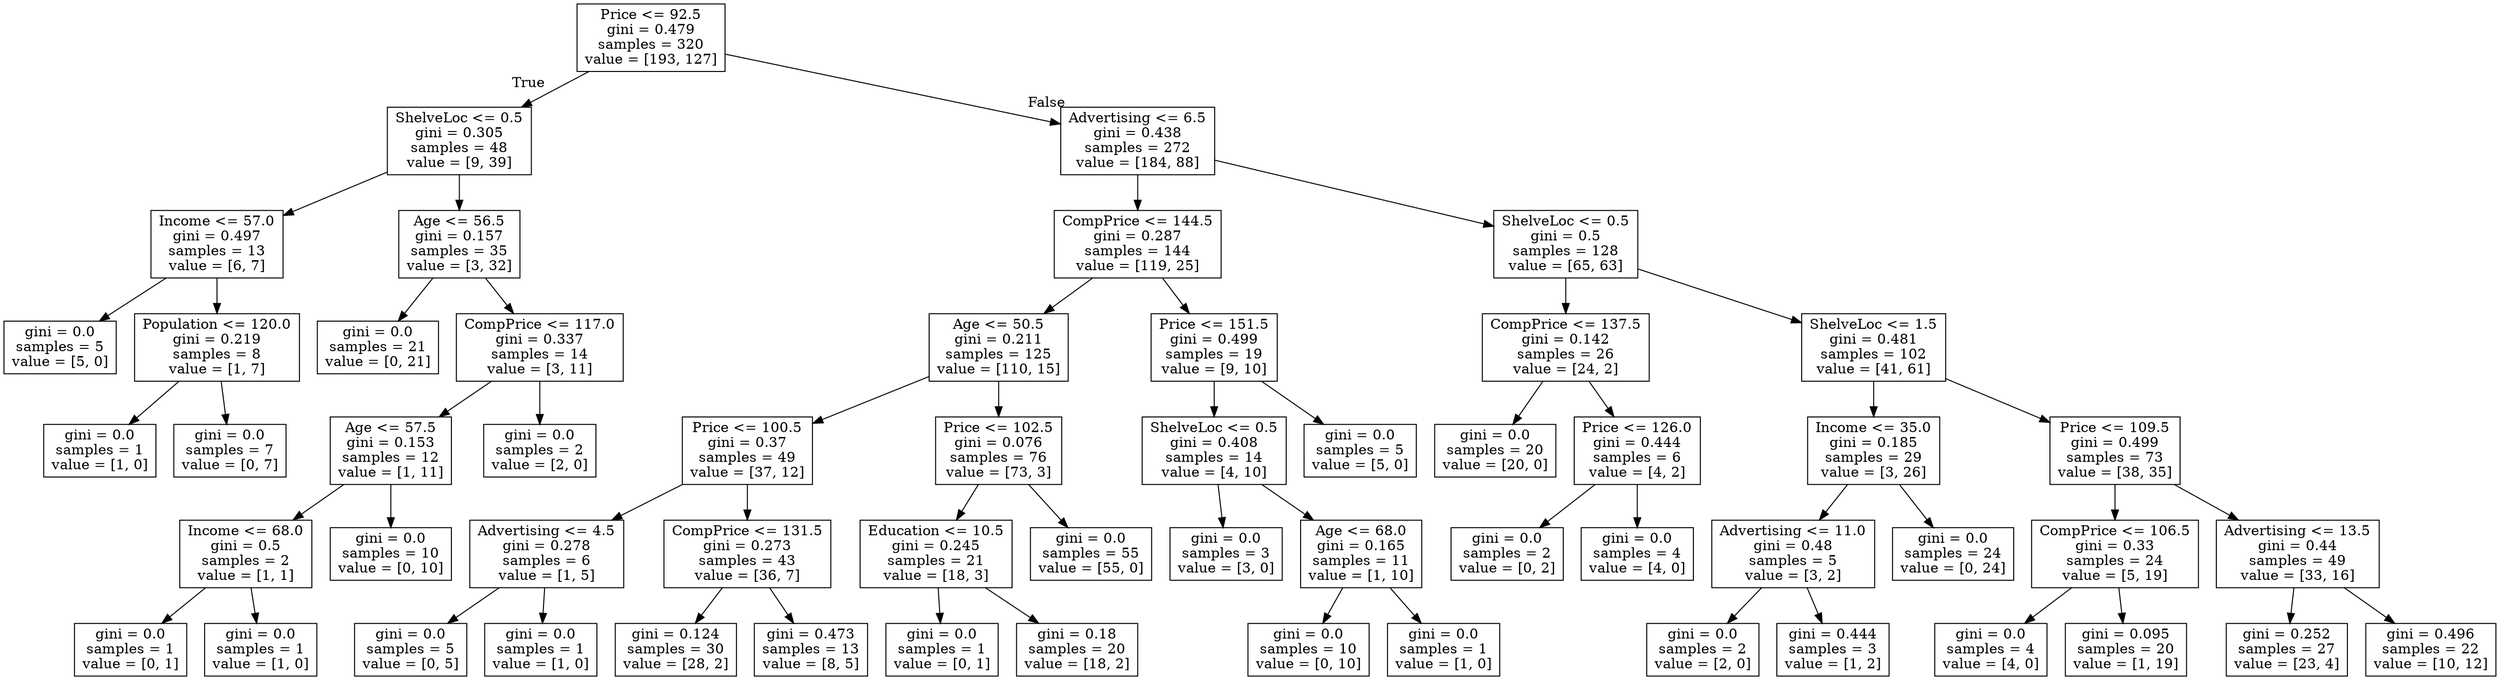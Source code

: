 digraph Tree {
node [shape=box] ;
0 [label="Price <= 92.5\ngini = 0.479\nsamples = 320\nvalue = [193, 127]"] ;
1 [label="ShelveLoc <= 0.5\ngini = 0.305\nsamples = 48\nvalue = [9, 39]"] ;
0 -> 1 [labeldistance=2.5, labelangle=45, headlabel="True"] ;
2 [label="Income <= 57.0\ngini = 0.497\nsamples = 13\nvalue = [6, 7]"] ;
1 -> 2 ;
3 [label="gini = 0.0\nsamples = 5\nvalue = [5, 0]"] ;
2 -> 3 ;
4 [label="Population <= 120.0\ngini = 0.219\nsamples = 8\nvalue = [1, 7]"] ;
2 -> 4 ;
5 [label="gini = 0.0\nsamples = 1\nvalue = [1, 0]"] ;
4 -> 5 ;
6 [label="gini = 0.0\nsamples = 7\nvalue = [0, 7]"] ;
4 -> 6 ;
7 [label="Age <= 56.5\ngini = 0.157\nsamples = 35\nvalue = [3, 32]"] ;
1 -> 7 ;
8 [label="gini = 0.0\nsamples = 21\nvalue = [0, 21]"] ;
7 -> 8 ;
9 [label="CompPrice <= 117.0\ngini = 0.337\nsamples = 14\nvalue = [3, 11]"] ;
7 -> 9 ;
10 [label="Age <= 57.5\ngini = 0.153\nsamples = 12\nvalue = [1, 11]"] ;
9 -> 10 ;
11 [label="Income <= 68.0\ngini = 0.5\nsamples = 2\nvalue = [1, 1]"] ;
10 -> 11 ;
12 [label="gini = 0.0\nsamples = 1\nvalue = [0, 1]"] ;
11 -> 12 ;
13 [label="gini = 0.0\nsamples = 1\nvalue = [1, 0]"] ;
11 -> 13 ;
14 [label="gini = 0.0\nsamples = 10\nvalue = [0, 10]"] ;
10 -> 14 ;
15 [label="gini = 0.0\nsamples = 2\nvalue = [2, 0]"] ;
9 -> 15 ;
16 [label="Advertising <= 6.5\ngini = 0.438\nsamples = 272\nvalue = [184, 88]"] ;
0 -> 16 [labeldistance=2.5, labelangle=-45, headlabel="False"] ;
17 [label="CompPrice <= 144.5\ngini = 0.287\nsamples = 144\nvalue = [119, 25]"] ;
16 -> 17 ;
18 [label="Age <= 50.5\ngini = 0.211\nsamples = 125\nvalue = [110, 15]"] ;
17 -> 18 ;
19 [label="Price <= 100.5\ngini = 0.37\nsamples = 49\nvalue = [37, 12]"] ;
18 -> 19 ;
20 [label="Advertising <= 4.5\ngini = 0.278\nsamples = 6\nvalue = [1, 5]"] ;
19 -> 20 ;
21 [label="gini = 0.0\nsamples = 5\nvalue = [0, 5]"] ;
20 -> 21 ;
22 [label="gini = 0.0\nsamples = 1\nvalue = [1, 0]"] ;
20 -> 22 ;
23 [label="CompPrice <= 131.5\ngini = 0.273\nsamples = 43\nvalue = [36, 7]"] ;
19 -> 23 ;
24 [label="gini = 0.124\nsamples = 30\nvalue = [28, 2]"] ;
23 -> 24 ;
25 [label="gini = 0.473\nsamples = 13\nvalue = [8, 5]"] ;
23 -> 25 ;
26 [label="Price <= 102.5\ngini = 0.076\nsamples = 76\nvalue = [73, 3]"] ;
18 -> 26 ;
27 [label="Education <= 10.5\ngini = 0.245\nsamples = 21\nvalue = [18, 3]"] ;
26 -> 27 ;
28 [label="gini = 0.0\nsamples = 1\nvalue = [0, 1]"] ;
27 -> 28 ;
29 [label="gini = 0.18\nsamples = 20\nvalue = [18, 2]"] ;
27 -> 29 ;
30 [label="gini = 0.0\nsamples = 55\nvalue = [55, 0]"] ;
26 -> 30 ;
31 [label="Price <= 151.5\ngini = 0.499\nsamples = 19\nvalue = [9, 10]"] ;
17 -> 31 ;
32 [label="ShelveLoc <= 0.5\ngini = 0.408\nsamples = 14\nvalue = [4, 10]"] ;
31 -> 32 ;
33 [label="gini = 0.0\nsamples = 3\nvalue = [3, 0]"] ;
32 -> 33 ;
34 [label="Age <= 68.0\ngini = 0.165\nsamples = 11\nvalue = [1, 10]"] ;
32 -> 34 ;
35 [label="gini = 0.0\nsamples = 10\nvalue = [0, 10]"] ;
34 -> 35 ;
36 [label="gini = 0.0\nsamples = 1\nvalue = [1, 0]"] ;
34 -> 36 ;
37 [label="gini = 0.0\nsamples = 5\nvalue = [5, 0]"] ;
31 -> 37 ;
38 [label="ShelveLoc <= 0.5\ngini = 0.5\nsamples = 128\nvalue = [65, 63]"] ;
16 -> 38 ;
39 [label="CompPrice <= 137.5\ngini = 0.142\nsamples = 26\nvalue = [24, 2]"] ;
38 -> 39 ;
40 [label="gini = 0.0\nsamples = 20\nvalue = [20, 0]"] ;
39 -> 40 ;
41 [label="Price <= 126.0\ngini = 0.444\nsamples = 6\nvalue = [4, 2]"] ;
39 -> 41 ;
42 [label="gini = 0.0\nsamples = 2\nvalue = [0, 2]"] ;
41 -> 42 ;
43 [label="gini = 0.0\nsamples = 4\nvalue = [4, 0]"] ;
41 -> 43 ;
44 [label="ShelveLoc <= 1.5\ngini = 0.481\nsamples = 102\nvalue = [41, 61]"] ;
38 -> 44 ;
45 [label="Income <= 35.0\ngini = 0.185\nsamples = 29\nvalue = [3, 26]"] ;
44 -> 45 ;
46 [label="Advertising <= 11.0\ngini = 0.48\nsamples = 5\nvalue = [3, 2]"] ;
45 -> 46 ;
47 [label="gini = 0.0\nsamples = 2\nvalue = [2, 0]"] ;
46 -> 47 ;
48 [label="gini = 0.444\nsamples = 3\nvalue = [1, 2]"] ;
46 -> 48 ;
49 [label="gini = 0.0\nsamples = 24\nvalue = [0, 24]"] ;
45 -> 49 ;
50 [label="Price <= 109.5\ngini = 0.499\nsamples = 73\nvalue = [38, 35]"] ;
44 -> 50 ;
51 [label="CompPrice <= 106.5\ngini = 0.33\nsamples = 24\nvalue = [5, 19]"] ;
50 -> 51 ;
52 [label="gini = 0.0\nsamples = 4\nvalue = [4, 0]"] ;
51 -> 52 ;
53 [label="gini = 0.095\nsamples = 20\nvalue = [1, 19]"] ;
51 -> 53 ;
54 [label="Advertising <= 13.5\ngini = 0.44\nsamples = 49\nvalue = [33, 16]"] ;
50 -> 54 ;
55 [label="gini = 0.252\nsamples = 27\nvalue = [23, 4]"] ;
54 -> 55 ;
56 [label="gini = 0.496\nsamples = 22\nvalue = [10, 12]"] ;
54 -> 56 ;
}